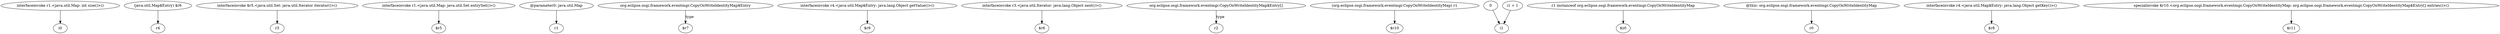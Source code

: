 digraph g {
0[label="interfaceinvoke r1.<java.util.Map: int size()>()"]
1[label="i0"]
0->1[label=""]
2[label="(java.util.Map$Entry) $r6"]
3[label="r4"]
2->3[label=""]
4[label="interfaceinvoke $r5.<java.util.Set: java.util.Iterator iterator()>()"]
5[label="r3"]
4->5[label=""]
6[label="interfaceinvoke r1.<java.util.Map: java.util.Set entrySet()>()"]
7[label="$r5"]
6->7[label=""]
8[label="@parameter0: java.util.Map"]
9[label="r1"]
8->9[label=""]
10[label="org.eclipse.osgi.framework.eventmgr.CopyOnWriteIdentityMap$Entry"]
11[label="$r7"]
10->11[label="type"]
12[label="interfaceinvoke r4.<java.util.Map$Entry: java.lang.Object getValue()>()"]
13[label="$r9"]
12->13[label=""]
14[label="interfaceinvoke r3.<java.util.Iterator: java.lang.Object next()>()"]
15[label="$r6"]
14->15[label=""]
16[label="org.eclipse.osgi.framework.eventmgr.CopyOnWriteIdentityMap$Entry[]"]
17[label="r2"]
16->17[label="type"]
18[label="(org.eclipse.osgi.framework.eventmgr.CopyOnWriteIdentityMap) r1"]
19[label="$r10"]
18->19[label=""]
20[label="0"]
21[label="i1"]
20->21[label=""]
22[label="r1 instanceof org.eclipse.osgi.framework.eventmgr.CopyOnWriteIdentityMap"]
23[label="$z0"]
22->23[label=""]
24[label="i1 + 1"]
24->21[label=""]
25[label="@this: org.eclipse.osgi.framework.eventmgr.CopyOnWriteIdentityMap"]
26[label="r0"]
25->26[label=""]
27[label="interfaceinvoke r4.<java.util.Map$Entry: java.lang.Object getKey()>()"]
28[label="$r8"]
27->28[label=""]
29[label="specialinvoke $r10.<org.eclipse.osgi.framework.eventmgr.CopyOnWriteIdentityMap: org.eclipse.osgi.framework.eventmgr.CopyOnWriteIdentityMap$Entry[] entries()>()"]
30[label="$r11"]
29->30[label=""]
}